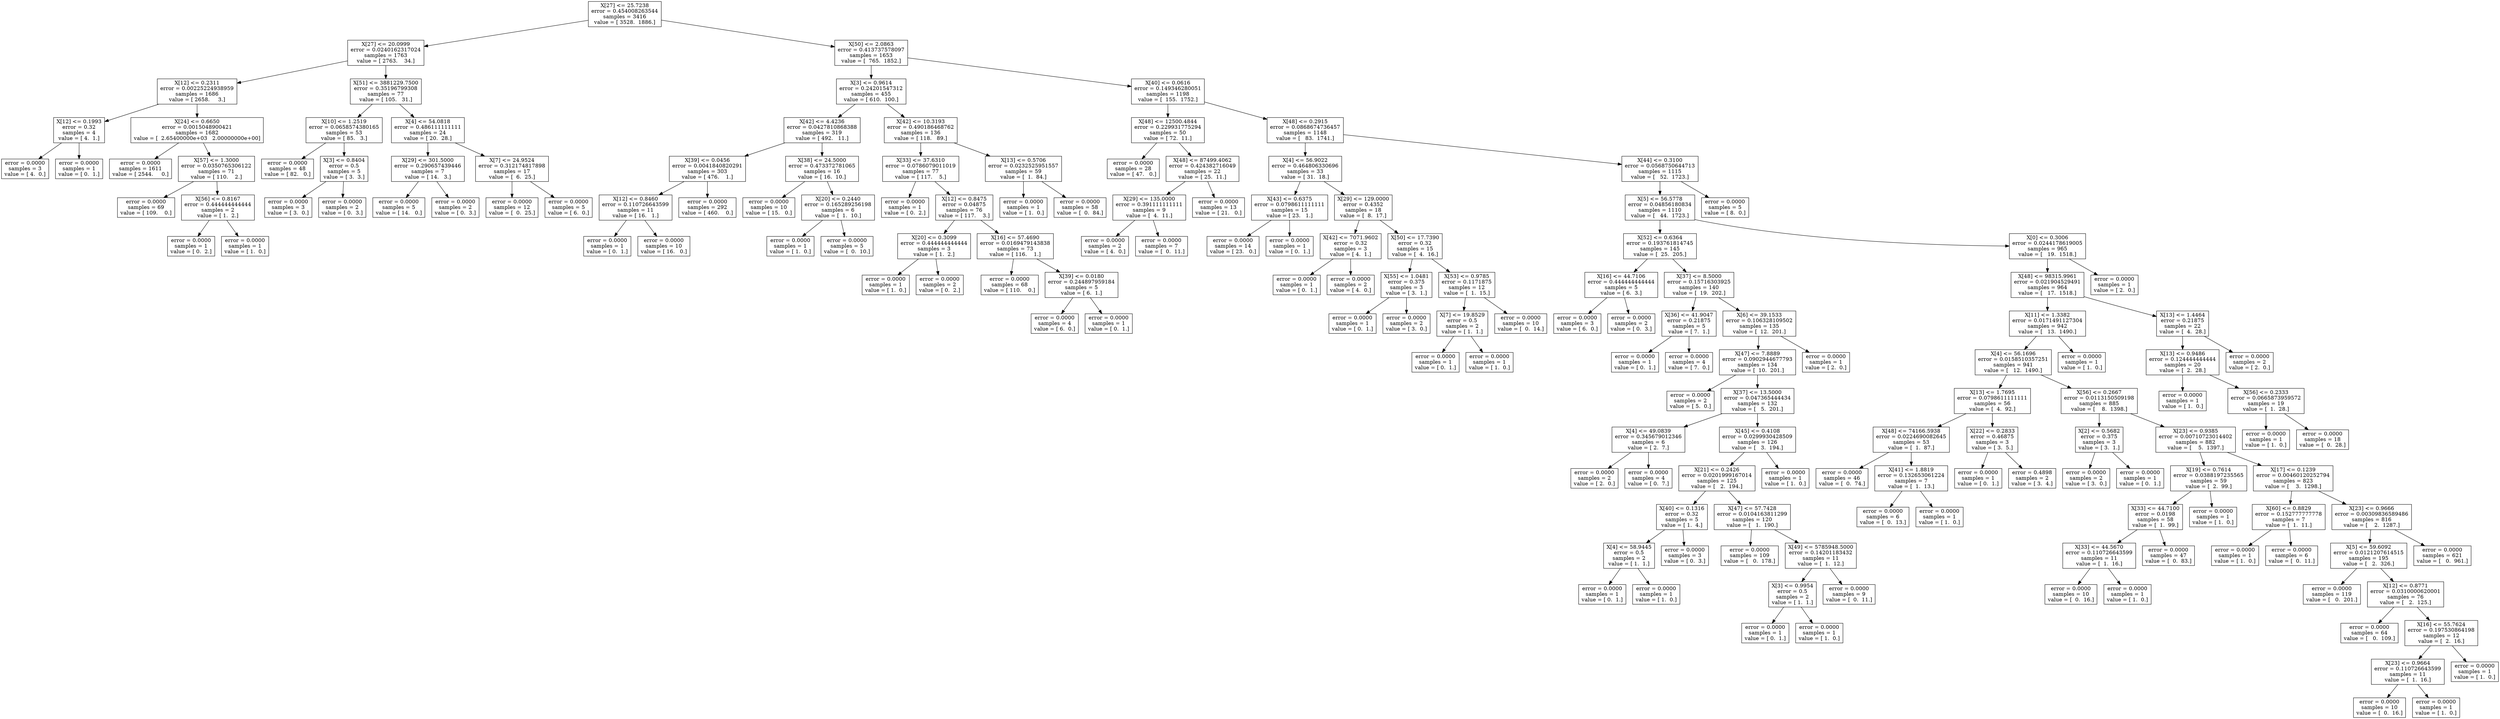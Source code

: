 digraph Tree {
0 [label="X[27] <= 25.7238\nerror = 0.454008263544\nsamples = 3416\nvalue = [ 3528.  1886.]", shape="box"] ;
1 [label="X[27] <= 20.0999\nerror = 0.0240162317024\nsamples = 1763\nvalue = [ 2763.    34.]", shape="box"] ;
0 -> 1 ;
2 [label="X[12] <= 0.2311\nerror = 0.00225224938959\nsamples = 1686\nvalue = [ 2658.     3.]", shape="box"] ;
1 -> 2 ;
3 [label="X[12] <= 0.1993\nerror = 0.32\nsamples = 4\nvalue = [ 4.  1.]", shape="box"] ;
2 -> 3 ;
4 [label="error = 0.0000\nsamples = 3\nvalue = [ 4.  0.]", shape="box"] ;
3 -> 4 ;
5 [label="error = 0.0000\nsamples = 1\nvalue = [ 0.  1.]", shape="box"] ;
3 -> 5 ;
6 [label="X[24] <= 0.6650\nerror = 0.0015048900421\nsamples = 1682\nvalue = [  2.65400000e+03   2.00000000e+00]", shape="box"] ;
2 -> 6 ;
7 [label="error = 0.0000\nsamples = 1611\nvalue = [ 2544.     0.]", shape="box"] ;
6 -> 7 ;
8 [label="X[57] <= 1.3000\nerror = 0.0350765306122\nsamples = 71\nvalue = [ 110.    2.]", shape="box"] ;
6 -> 8 ;
9 [label="error = 0.0000\nsamples = 69\nvalue = [ 109.    0.]", shape="box"] ;
8 -> 9 ;
10 [label="X[56] <= 0.8167\nerror = 0.444444444444\nsamples = 2\nvalue = [ 1.  2.]", shape="box"] ;
8 -> 10 ;
11 [label="error = 0.0000\nsamples = 1\nvalue = [ 0.  2.]", shape="box"] ;
10 -> 11 ;
12 [label="error = 0.0000\nsamples = 1\nvalue = [ 1.  0.]", shape="box"] ;
10 -> 12 ;
13 [label="X[51] <= 3881229.7500\nerror = 0.35196799308\nsamples = 77\nvalue = [ 105.   31.]", shape="box"] ;
1 -> 13 ;
14 [label="X[10] <= 1.2519\nerror = 0.0658574380165\nsamples = 53\nvalue = [ 85.   3.]", shape="box"] ;
13 -> 14 ;
15 [label="error = 0.0000\nsamples = 48\nvalue = [ 82.   0.]", shape="box"] ;
14 -> 15 ;
16 [label="X[3] <= 0.8404\nerror = 0.5\nsamples = 5\nvalue = [ 3.  3.]", shape="box"] ;
14 -> 16 ;
17 [label="error = 0.0000\nsamples = 3\nvalue = [ 3.  0.]", shape="box"] ;
16 -> 17 ;
18 [label="error = 0.0000\nsamples = 2\nvalue = [ 0.  3.]", shape="box"] ;
16 -> 18 ;
19 [label="X[4] <= 54.0818\nerror = 0.486111111111\nsamples = 24\nvalue = [ 20.  28.]", shape="box"] ;
13 -> 19 ;
20 [label="X[29] <= 301.5000\nerror = 0.290657439446\nsamples = 7\nvalue = [ 14.   3.]", shape="box"] ;
19 -> 20 ;
21 [label="error = 0.0000\nsamples = 5\nvalue = [ 14.   0.]", shape="box"] ;
20 -> 21 ;
22 [label="error = 0.0000\nsamples = 2\nvalue = [ 0.  3.]", shape="box"] ;
20 -> 22 ;
23 [label="X[7] <= 24.9524\nerror = 0.312174817898\nsamples = 17\nvalue = [  6.  25.]", shape="box"] ;
19 -> 23 ;
24 [label="error = 0.0000\nsamples = 12\nvalue = [  0.  25.]", shape="box"] ;
23 -> 24 ;
25 [label="error = 0.0000\nsamples = 5\nvalue = [ 6.  0.]", shape="box"] ;
23 -> 25 ;
26 [label="X[50] <= 2.0863\nerror = 0.413737578097\nsamples = 1653\nvalue = [  765.  1852.]", shape="box"] ;
0 -> 26 ;
27 [label="X[3] <= 0.9614\nerror = 0.24201547312\nsamples = 455\nvalue = [ 610.  100.]", shape="box"] ;
26 -> 27 ;
28 [label="X[42] <= 4.4236\nerror = 0.0427810868388\nsamples = 319\nvalue = [ 492.   11.]", shape="box"] ;
27 -> 28 ;
29 [label="X[39] <= 0.0456\nerror = 0.0041840820291\nsamples = 303\nvalue = [ 476.    1.]", shape="box"] ;
28 -> 29 ;
30 [label="X[12] <= 0.8460\nerror = 0.110726643599\nsamples = 11\nvalue = [ 16.   1.]", shape="box"] ;
29 -> 30 ;
31 [label="error = 0.0000\nsamples = 1\nvalue = [ 0.  1.]", shape="box"] ;
30 -> 31 ;
32 [label="error = 0.0000\nsamples = 10\nvalue = [ 16.   0.]", shape="box"] ;
30 -> 32 ;
33 [label="error = 0.0000\nsamples = 292\nvalue = [ 460.    0.]", shape="box"] ;
29 -> 33 ;
34 [label="X[38] <= 24.5000\nerror = 0.473372781065\nsamples = 16\nvalue = [ 16.  10.]", shape="box"] ;
28 -> 34 ;
35 [label="error = 0.0000\nsamples = 10\nvalue = [ 15.   0.]", shape="box"] ;
34 -> 35 ;
36 [label="X[20] <= 0.2440\nerror = 0.165289256198\nsamples = 6\nvalue = [  1.  10.]", shape="box"] ;
34 -> 36 ;
37 [label="error = 0.0000\nsamples = 1\nvalue = [ 1.  0.]", shape="box"] ;
36 -> 37 ;
38 [label="error = 0.0000\nsamples = 5\nvalue = [  0.  10.]", shape="box"] ;
36 -> 38 ;
39 [label="X[42] <= 10.3193\nerror = 0.490186468762\nsamples = 136\nvalue = [ 118.   89.]", shape="box"] ;
27 -> 39 ;
40 [label="X[33] <= 37.6310\nerror = 0.0786079011019\nsamples = 77\nvalue = [ 117.    5.]", shape="box"] ;
39 -> 40 ;
41 [label="error = 0.0000\nsamples = 1\nvalue = [ 0.  2.]", shape="box"] ;
40 -> 41 ;
42 [label="X[12] <= 0.8475\nerror = 0.04875\nsamples = 76\nvalue = [ 117.    3.]", shape="box"] ;
40 -> 42 ;
43 [label="X[20] <= 0.3099\nerror = 0.444444444444\nsamples = 3\nvalue = [ 1.  2.]", shape="box"] ;
42 -> 43 ;
44 [label="error = 0.0000\nsamples = 1\nvalue = [ 1.  0.]", shape="box"] ;
43 -> 44 ;
45 [label="error = 0.0000\nsamples = 2\nvalue = [ 0.  2.]", shape="box"] ;
43 -> 45 ;
46 [label="X[16] <= 57.4690\nerror = 0.0169479143838\nsamples = 73\nvalue = [ 116.    1.]", shape="box"] ;
42 -> 46 ;
47 [label="error = 0.0000\nsamples = 68\nvalue = [ 110.    0.]", shape="box"] ;
46 -> 47 ;
48 [label="X[39] <= 0.0180\nerror = 0.244897959184\nsamples = 5\nvalue = [ 6.  1.]", shape="box"] ;
46 -> 48 ;
49 [label="error = 0.0000\nsamples = 4\nvalue = [ 6.  0.]", shape="box"] ;
48 -> 49 ;
50 [label="error = 0.0000\nsamples = 1\nvalue = [ 0.  1.]", shape="box"] ;
48 -> 50 ;
51 [label="X[13] <= 0.5706\nerror = 0.0232525951557\nsamples = 59\nvalue = [  1.  84.]", shape="box"] ;
39 -> 51 ;
52 [label="error = 0.0000\nsamples = 1\nvalue = [ 1.  0.]", shape="box"] ;
51 -> 52 ;
53 [label="error = 0.0000\nsamples = 58\nvalue = [  0.  84.]", shape="box"] ;
51 -> 53 ;
54 [label="X[40] <= 0.0616\nerror = 0.149346280051\nsamples = 1198\nvalue = [  155.  1752.]", shape="box"] ;
26 -> 54 ;
55 [label="X[48] <= 12500.4844\nerror = 0.229931775294\nsamples = 50\nvalue = [ 72.  11.]", shape="box"] ;
54 -> 55 ;
56 [label="error = 0.0000\nsamples = 28\nvalue = [ 47.   0.]", shape="box"] ;
55 -> 56 ;
57 [label="X[48] <= 87499.4062\nerror = 0.424382716049\nsamples = 22\nvalue = [ 25.  11.]", shape="box"] ;
55 -> 57 ;
58 [label="X[29] <= 135.0000\nerror = 0.391111111111\nsamples = 9\nvalue = [  4.  11.]", shape="box"] ;
57 -> 58 ;
59 [label="error = 0.0000\nsamples = 2\nvalue = [ 4.  0.]", shape="box"] ;
58 -> 59 ;
60 [label="error = 0.0000\nsamples = 7\nvalue = [  0.  11.]", shape="box"] ;
58 -> 60 ;
61 [label="error = 0.0000\nsamples = 13\nvalue = [ 21.   0.]", shape="box"] ;
57 -> 61 ;
62 [label="X[48] <= 0.2915\nerror = 0.0868674736457\nsamples = 1148\nvalue = [   83.  1741.]", shape="box"] ;
54 -> 62 ;
63 [label="X[4] <= 56.9022\nerror = 0.464806330696\nsamples = 33\nvalue = [ 31.  18.]", shape="box"] ;
62 -> 63 ;
64 [label="X[43] <= 0.6375\nerror = 0.0798611111111\nsamples = 15\nvalue = [ 23.   1.]", shape="box"] ;
63 -> 64 ;
65 [label="error = 0.0000\nsamples = 14\nvalue = [ 23.   0.]", shape="box"] ;
64 -> 65 ;
66 [label="error = 0.0000\nsamples = 1\nvalue = [ 0.  1.]", shape="box"] ;
64 -> 66 ;
67 [label="X[29] <= 129.0000\nerror = 0.4352\nsamples = 18\nvalue = [  8.  17.]", shape="box"] ;
63 -> 67 ;
68 [label="X[42] <= 7071.9602\nerror = 0.32\nsamples = 3\nvalue = [ 4.  1.]", shape="box"] ;
67 -> 68 ;
69 [label="error = 0.0000\nsamples = 1\nvalue = [ 0.  1.]", shape="box"] ;
68 -> 69 ;
70 [label="error = 0.0000\nsamples = 2\nvalue = [ 4.  0.]", shape="box"] ;
68 -> 70 ;
71 [label="X[50] <= 17.7390\nerror = 0.32\nsamples = 15\nvalue = [  4.  16.]", shape="box"] ;
67 -> 71 ;
72 [label="X[55] <= 1.0481\nerror = 0.375\nsamples = 3\nvalue = [ 3.  1.]", shape="box"] ;
71 -> 72 ;
73 [label="error = 0.0000\nsamples = 1\nvalue = [ 0.  1.]", shape="box"] ;
72 -> 73 ;
74 [label="error = 0.0000\nsamples = 2\nvalue = [ 3.  0.]", shape="box"] ;
72 -> 74 ;
75 [label="X[53] <= 0.9785\nerror = 0.1171875\nsamples = 12\nvalue = [  1.  15.]", shape="box"] ;
71 -> 75 ;
76 [label="X[7] <= 19.8529\nerror = 0.5\nsamples = 2\nvalue = [ 1.  1.]", shape="box"] ;
75 -> 76 ;
77 [label="error = 0.0000\nsamples = 1\nvalue = [ 0.  1.]", shape="box"] ;
76 -> 77 ;
78 [label="error = 0.0000\nsamples = 1\nvalue = [ 1.  0.]", shape="box"] ;
76 -> 78 ;
79 [label="error = 0.0000\nsamples = 10\nvalue = [  0.  14.]", shape="box"] ;
75 -> 79 ;
80 [label="X[44] <= 0.3100\nerror = 0.0568750644713\nsamples = 1115\nvalue = [   52.  1723.]", shape="box"] ;
62 -> 80 ;
81 [label="X[5] <= 56.5778\nerror = 0.04856180834\nsamples = 1110\nvalue = [   44.  1723.]", shape="box"] ;
80 -> 81 ;
82 [label="X[52] <= 0.6364\nerror = 0.193761814745\nsamples = 145\nvalue = [  25.  205.]", shape="box"] ;
81 -> 82 ;
83 [label="X[16] <= 44.7106\nerror = 0.444444444444\nsamples = 5\nvalue = [ 6.  3.]", shape="box"] ;
82 -> 83 ;
84 [label="error = 0.0000\nsamples = 3\nvalue = [ 6.  0.]", shape="box"] ;
83 -> 84 ;
85 [label="error = 0.0000\nsamples = 2\nvalue = [ 0.  3.]", shape="box"] ;
83 -> 85 ;
86 [label="X[37] <= 8.5000\nerror = 0.15716303925\nsamples = 140\nvalue = [  19.  202.]", shape="box"] ;
82 -> 86 ;
87 [label="X[36] <= 41.9047\nerror = 0.21875\nsamples = 5\nvalue = [ 7.  1.]", shape="box"] ;
86 -> 87 ;
88 [label="error = 0.0000\nsamples = 1\nvalue = [ 0.  1.]", shape="box"] ;
87 -> 88 ;
89 [label="error = 0.0000\nsamples = 4\nvalue = [ 7.  0.]", shape="box"] ;
87 -> 89 ;
90 [label="X[6] <= 39.1533\nerror = 0.106328109502\nsamples = 135\nvalue = [  12.  201.]", shape="box"] ;
86 -> 90 ;
91 [label="X[47] <= 7.8889\nerror = 0.0902944677793\nsamples = 134\nvalue = [  10.  201.]", shape="box"] ;
90 -> 91 ;
92 [label="error = 0.0000\nsamples = 2\nvalue = [ 5.  0.]", shape="box"] ;
91 -> 92 ;
93 [label="X[37] <= 13.5000\nerror = 0.047365444434\nsamples = 132\nvalue = [   5.  201.]", shape="box"] ;
91 -> 93 ;
94 [label="X[4] <= 49.0839\nerror = 0.345679012346\nsamples = 6\nvalue = [ 2.  7.]", shape="box"] ;
93 -> 94 ;
95 [label="error = 0.0000\nsamples = 2\nvalue = [ 2.  0.]", shape="box"] ;
94 -> 95 ;
96 [label="error = 0.0000\nsamples = 4\nvalue = [ 0.  7.]", shape="box"] ;
94 -> 96 ;
97 [label="X[45] <= 0.4108\nerror = 0.0299930428509\nsamples = 126\nvalue = [   3.  194.]", shape="box"] ;
93 -> 97 ;
98 [label="X[21] <= 0.2426\nerror = 0.0201999167014\nsamples = 125\nvalue = [   2.  194.]", shape="box"] ;
97 -> 98 ;
99 [label="X[40] <= 0.1316\nerror = 0.32\nsamples = 5\nvalue = [ 1.  4.]", shape="box"] ;
98 -> 99 ;
100 [label="X[4] <= 58.9445\nerror = 0.5\nsamples = 2\nvalue = [ 1.  1.]", shape="box"] ;
99 -> 100 ;
101 [label="error = 0.0000\nsamples = 1\nvalue = [ 0.  1.]", shape="box"] ;
100 -> 101 ;
102 [label="error = 0.0000\nsamples = 1\nvalue = [ 1.  0.]", shape="box"] ;
100 -> 102 ;
103 [label="error = 0.0000\nsamples = 3\nvalue = [ 0.  3.]", shape="box"] ;
99 -> 103 ;
104 [label="X[47] <= 57.7428\nerror = 0.0104163811299\nsamples = 120\nvalue = [   1.  190.]", shape="box"] ;
98 -> 104 ;
105 [label="error = 0.0000\nsamples = 109\nvalue = [   0.  178.]", shape="box"] ;
104 -> 105 ;
106 [label="X[49] <= 5785948.5000\nerror = 0.14201183432\nsamples = 11\nvalue = [  1.  12.]", shape="box"] ;
104 -> 106 ;
107 [label="X[3] <= 0.9954\nerror = 0.5\nsamples = 2\nvalue = [ 1.  1.]", shape="box"] ;
106 -> 107 ;
108 [label="error = 0.0000\nsamples = 1\nvalue = [ 0.  1.]", shape="box"] ;
107 -> 108 ;
109 [label="error = 0.0000\nsamples = 1\nvalue = [ 1.  0.]", shape="box"] ;
107 -> 109 ;
110 [label="error = 0.0000\nsamples = 9\nvalue = [  0.  11.]", shape="box"] ;
106 -> 110 ;
111 [label="error = 0.0000\nsamples = 1\nvalue = [ 1.  0.]", shape="box"] ;
97 -> 111 ;
112 [label="error = 0.0000\nsamples = 1\nvalue = [ 2.  0.]", shape="box"] ;
90 -> 112 ;
113 [label="X[0] <= 0.3006\nerror = 0.0244178619005\nsamples = 965\nvalue = [   19.  1518.]", shape="box"] ;
81 -> 113 ;
114 [label="X[48] <= 98315.9961\nerror = 0.021904529491\nsamples = 964\nvalue = [   17.  1518.]", shape="box"] ;
113 -> 114 ;
115 [label="X[11] <= 1.3382\nerror = 0.0171491127304\nsamples = 942\nvalue = [   13.  1490.]", shape="box"] ;
114 -> 115 ;
116 [label="X[4] <= 56.1696\nerror = 0.0158510357251\nsamples = 941\nvalue = [   12.  1490.]", shape="box"] ;
115 -> 116 ;
117 [label="X[13] <= 1.7695\nerror = 0.0798611111111\nsamples = 56\nvalue = [  4.  92.]", shape="box"] ;
116 -> 117 ;
118 [label="X[48] <= 74166.5938\nerror = 0.0224690082645\nsamples = 53\nvalue = [  1.  87.]", shape="box"] ;
117 -> 118 ;
119 [label="error = 0.0000\nsamples = 46\nvalue = [  0.  74.]", shape="box"] ;
118 -> 119 ;
120 [label="X[41] <= 1.8819\nerror = 0.132653061224\nsamples = 7\nvalue = [  1.  13.]", shape="box"] ;
118 -> 120 ;
121 [label="error = 0.0000\nsamples = 6\nvalue = [  0.  13.]", shape="box"] ;
120 -> 121 ;
122 [label="error = 0.0000\nsamples = 1\nvalue = [ 1.  0.]", shape="box"] ;
120 -> 122 ;
123 [label="X[22] <= 0.2833\nerror = 0.46875\nsamples = 3\nvalue = [ 3.  5.]", shape="box"] ;
117 -> 123 ;
124 [label="error = 0.0000\nsamples = 1\nvalue = [ 0.  1.]", shape="box"] ;
123 -> 124 ;
125 [label="error = 0.4898\nsamples = 2\nvalue = [ 3.  4.]", shape="box"] ;
123 -> 125 ;
126 [label="X[56] <= 0.2667\nerror = 0.0113150509198\nsamples = 885\nvalue = [    8.  1398.]", shape="box"] ;
116 -> 126 ;
127 [label="X[2] <= 0.5682\nerror = 0.375\nsamples = 3\nvalue = [ 3.  1.]", shape="box"] ;
126 -> 127 ;
128 [label="error = 0.0000\nsamples = 2\nvalue = [ 3.  0.]", shape="box"] ;
127 -> 128 ;
129 [label="error = 0.0000\nsamples = 1\nvalue = [ 0.  1.]", shape="box"] ;
127 -> 129 ;
130 [label="X[23] <= 0.9385\nerror = 0.00710723014402\nsamples = 882\nvalue = [    5.  1397.]", shape="box"] ;
126 -> 130 ;
131 [label="X[19] <= 0.7614\nerror = 0.0388197235565\nsamples = 59\nvalue = [  2.  99.]", shape="box"] ;
130 -> 131 ;
132 [label="X[33] <= 44.7100\nerror = 0.0198\nsamples = 58\nvalue = [  1.  99.]", shape="box"] ;
131 -> 132 ;
133 [label="X[33] <= 44.5670\nerror = 0.110726643599\nsamples = 11\nvalue = [  1.  16.]", shape="box"] ;
132 -> 133 ;
134 [label="error = 0.0000\nsamples = 10\nvalue = [  0.  16.]", shape="box"] ;
133 -> 134 ;
135 [label="error = 0.0000\nsamples = 1\nvalue = [ 1.  0.]", shape="box"] ;
133 -> 135 ;
136 [label="error = 0.0000\nsamples = 47\nvalue = [  0.  83.]", shape="box"] ;
132 -> 136 ;
137 [label="error = 0.0000\nsamples = 1\nvalue = [ 1.  0.]", shape="box"] ;
131 -> 137 ;
138 [label="X[17] <= 0.1239\nerror = 0.00460120252794\nsamples = 823\nvalue = [    3.  1298.]", shape="box"] ;
130 -> 138 ;
139 [label="X[60] <= 0.8829\nerror = 0.152777777778\nsamples = 7\nvalue = [  1.  11.]", shape="box"] ;
138 -> 139 ;
140 [label="error = 0.0000\nsamples = 1\nvalue = [ 1.  0.]", shape="box"] ;
139 -> 140 ;
141 [label="error = 0.0000\nsamples = 6\nvalue = [  0.  11.]", shape="box"] ;
139 -> 141 ;
142 [label="X[23] <= 0.9666\nerror = 0.00309836589486\nsamples = 816\nvalue = [    2.  1287.]", shape="box"] ;
138 -> 142 ;
143 [label="X[5] <= 59.6092\nerror = 0.0121207614515\nsamples = 195\nvalue = [   2.  326.]", shape="box"] ;
142 -> 143 ;
144 [label="error = 0.0000\nsamples = 119\nvalue = [   0.  201.]", shape="box"] ;
143 -> 144 ;
145 [label="X[12] <= 0.8771\nerror = 0.0310000620001\nsamples = 76\nvalue = [   2.  125.]", shape="box"] ;
143 -> 145 ;
146 [label="error = 0.0000\nsamples = 64\nvalue = [   0.  109.]", shape="box"] ;
145 -> 146 ;
147 [label="X[16] <= 55.7624\nerror = 0.197530864198\nsamples = 12\nvalue = [  2.  16.]", shape="box"] ;
145 -> 147 ;
148 [label="X[23] <= 0.9664\nerror = 0.110726643599\nsamples = 11\nvalue = [  1.  16.]", shape="box"] ;
147 -> 148 ;
149 [label="error = 0.0000\nsamples = 10\nvalue = [  0.  16.]", shape="box"] ;
148 -> 149 ;
150 [label="error = 0.0000\nsamples = 1\nvalue = [ 1.  0.]", shape="box"] ;
148 -> 150 ;
151 [label="error = 0.0000\nsamples = 1\nvalue = [ 1.  0.]", shape="box"] ;
147 -> 151 ;
152 [label="error = 0.0000\nsamples = 621\nvalue = [   0.  961.]", shape="box"] ;
142 -> 152 ;
153 [label="error = 0.0000\nsamples = 1\nvalue = [ 1.  0.]", shape="box"] ;
115 -> 153 ;
154 [label="X[13] <= 1.4464\nerror = 0.21875\nsamples = 22\nvalue = [  4.  28.]", shape="box"] ;
114 -> 154 ;
155 [label="X[13] <= 0.9486\nerror = 0.124444444444\nsamples = 20\nvalue = [  2.  28.]", shape="box"] ;
154 -> 155 ;
156 [label="error = 0.0000\nsamples = 1\nvalue = [ 1.  0.]", shape="box"] ;
155 -> 156 ;
157 [label="X[56] <= 0.2333\nerror = 0.0665873959572\nsamples = 19\nvalue = [  1.  28.]", shape="box"] ;
155 -> 157 ;
158 [label="error = 0.0000\nsamples = 1\nvalue = [ 1.  0.]", shape="box"] ;
157 -> 158 ;
159 [label="error = 0.0000\nsamples = 18\nvalue = [  0.  28.]", shape="box"] ;
157 -> 159 ;
160 [label="error = 0.0000\nsamples = 2\nvalue = [ 2.  0.]", shape="box"] ;
154 -> 160 ;
161 [label="error = 0.0000\nsamples = 1\nvalue = [ 2.  0.]", shape="box"] ;
113 -> 161 ;
162 [label="error = 0.0000\nsamples = 5\nvalue = [ 8.  0.]", shape="box"] ;
80 -> 162 ;
}